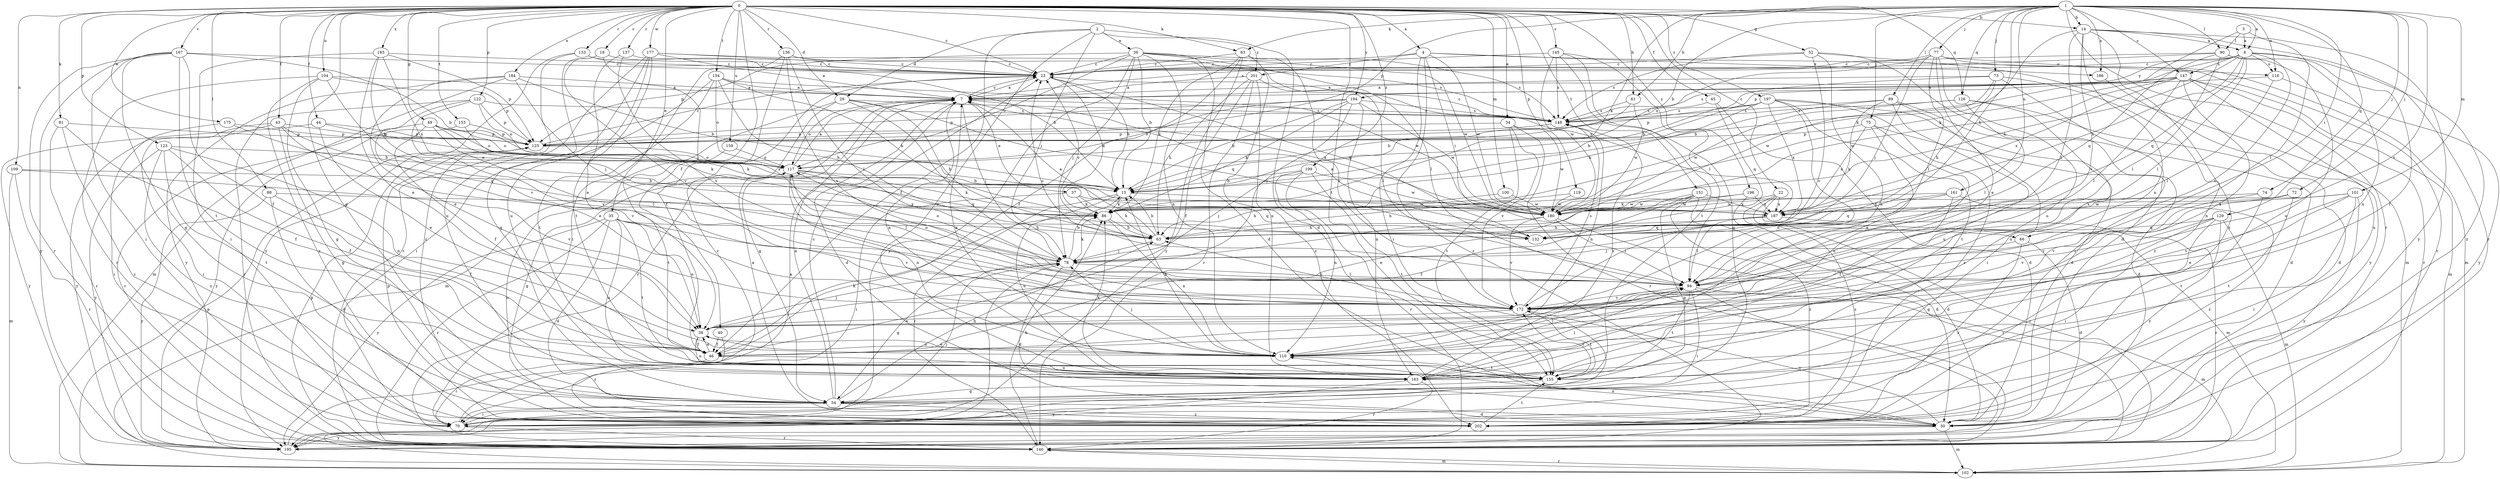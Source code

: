 strict digraph  {
0;
1;
2;
3;
4;
6;
7;
14;
15;
18;
22;
23;
29;
30;
34;
35;
36;
37;
38;
40;
43;
44;
45;
46;
49;
52;
54;
61;
63;
66;
70;
72;
73;
74;
75;
77;
78;
81;
83;
86;
88;
89;
90;
94;
100;
101;
102;
104;
109;
110;
116;
117;
119;
122;
123;
125;
126;
129;
132;
133;
136;
137;
140;
145;
147;
148;
151;
153;
154;
155;
159;
161;
163;
167;
172;
175;
177;
180;
183;
184;
186;
187;
194;
195;
196;
197;
199;
201;
202;
0 -> 4  [label=a];
0 -> 14  [label=b];
0 -> 18  [label=c];
0 -> 22  [label=c];
0 -> 23  [label=c];
0 -> 29  [label=d];
0 -> 34  [label=e];
0 -> 35  [label=e];
0 -> 40  [label=f];
0 -> 43  [label=f];
0 -> 44  [label=f];
0 -> 45  [label=f];
0 -> 49  [label=g];
0 -> 52  [label=g];
0 -> 54  [label=g];
0 -> 61  [label=h];
0 -> 81  [label=k];
0 -> 83  [label=k];
0 -> 88  [label=l];
0 -> 100  [label=m];
0 -> 104  [label=n];
0 -> 109  [label=n];
0 -> 119  [label=p];
0 -> 122  [label=p];
0 -> 123  [label=p];
0 -> 126  [label=q];
0 -> 133  [label=r];
0 -> 136  [label=r];
0 -> 137  [label=r];
0 -> 145  [label=s];
0 -> 151  [label=t];
0 -> 153  [label=t];
0 -> 154  [label=t];
0 -> 155  [label=t];
0 -> 159  [label=u];
0 -> 167  [label=v];
0 -> 175  [label=w];
0 -> 177  [label=w];
0 -> 183  [label=x];
0 -> 184  [label=x];
0 -> 194  [label=y];
0 -> 196  [label=z];
0 -> 197  [label=z];
0 -> 199  [label=z];
1 -> 6  [label=a];
1 -> 14  [label=b];
1 -> 15  [label=b];
1 -> 61  [label=h];
1 -> 63  [label=h];
1 -> 66  [label=i];
1 -> 72  [label=j];
1 -> 73  [label=j];
1 -> 74  [label=j];
1 -> 75  [label=j];
1 -> 77  [label=j];
1 -> 83  [label=k];
1 -> 86  [label=k];
1 -> 89  [label=l];
1 -> 90  [label=l];
1 -> 101  [label=m];
1 -> 116  [label=o];
1 -> 125  [label=p];
1 -> 126  [label=q];
1 -> 129  [label=q];
1 -> 140  [label=r];
1 -> 147  [label=s];
1 -> 161  [label=u];
1 -> 172  [label=v];
1 -> 186  [label=x];
2 -> 29  [label=d];
2 -> 30  [label=d];
2 -> 36  [label=e];
2 -> 46  [label=f];
2 -> 78  [label=j];
2 -> 163  [label=u];
2 -> 201  [label=z];
3 -> 6  [label=a];
3 -> 86  [label=k];
3 -> 90  [label=l];
3 -> 94  [label=l];
4 -> 23  [label=c];
4 -> 66  [label=i];
4 -> 70  [label=i];
4 -> 116  [label=o];
4 -> 140  [label=r];
4 -> 180  [label=w];
4 -> 186  [label=x];
4 -> 201  [label=z];
6 -> 23  [label=c];
6 -> 46  [label=f];
6 -> 86  [label=k];
6 -> 94  [label=l];
6 -> 116  [label=o];
6 -> 125  [label=p];
6 -> 132  [label=q];
6 -> 147  [label=s];
6 -> 172  [label=v];
6 -> 187  [label=x];
6 -> 194  [label=y];
6 -> 202  [label=z];
7 -> 23  [label=c];
7 -> 30  [label=d];
7 -> 37  [label=e];
7 -> 54  [label=g];
7 -> 78  [label=j];
7 -> 110  [label=n];
7 -> 117  [label=o];
7 -> 148  [label=s];
14 -> 6  [label=a];
14 -> 86  [label=k];
14 -> 94  [label=l];
14 -> 110  [label=n];
14 -> 140  [label=r];
14 -> 172  [label=v];
14 -> 195  [label=y];
14 -> 202  [label=z];
15 -> 86  [label=k];
15 -> 140  [label=r];
15 -> 163  [label=u];
15 -> 180  [label=w];
18 -> 23  [label=c];
18 -> 78  [label=j];
18 -> 163  [label=u];
18 -> 172  [label=v];
22 -> 102  [label=m];
22 -> 140  [label=r];
22 -> 180  [label=w];
22 -> 187  [label=x];
22 -> 202  [label=z];
23 -> 7  [label=a];
23 -> 15  [label=b];
23 -> 86  [label=k];
23 -> 132  [label=q];
29 -> 63  [label=h];
29 -> 78  [label=j];
29 -> 102  [label=m];
29 -> 132  [label=q];
29 -> 140  [label=r];
29 -> 148  [label=s];
30 -> 102  [label=m];
30 -> 110  [label=n];
30 -> 172  [label=v];
30 -> 195  [label=y];
34 -> 125  [label=p];
34 -> 140  [label=r];
34 -> 155  [label=t];
34 -> 172  [label=v];
34 -> 180  [label=w];
35 -> 30  [label=d];
35 -> 38  [label=e];
35 -> 63  [label=h];
35 -> 140  [label=r];
35 -> 155  [label=t];
35 -> 163  [label=u];
35 -> 172  [label=v];
35 -> 195  [label=y];
36 -> 15  [label=b];
36 -> 23  [label=c];
36 -> 30  [label=d];
36 -> 78  [label=j];
36 -> 94  [label=l];
36 -> 110  [label=n];
36 -> 117  [label=o];
36 -> 125  [label=p];
36 -> 148  [label=s];
36 -> 180  [label=w];
36 -> 195  [label=y];
37 -> 63  [label=h];
37 -> 70  [label=i];
37 -> 86  [label=k];
37 -> 132  [label=q];
38 -> 46  [label=f];
38 -> 78  [label=j];
38 -> 110  [label=n];
38 -> 163  [label=u];
40 -> 46  [label=f];
40 -> 202  [label=z];
43 -> 15  [label=b];
43 -> 54  [label=g];
43 -> 70  [label=i];
43 -> 125  [label=p];
43 -> 172  [label=v];
43 -> 195  [label=y];
44 -> 38  [label=e];
44 -> 117  [label=o];
44 -> 125  [label=p];
44 -> 195  [label=y];
45 -> 30  [label=d];
45 -> 132  [label=q];
45 -> 148  [label=s];
46 -> 38  [label=e];
46 -> 70  [label=i];
46 -> 86  [label=k];
46 -> 163  [label=u];
49 -> 46  [label=f];
49 -> 86  [label=k];
49 -> 94  [label=l];
49 -> 117  [label=o];
49 -> 125  [label=p];
49 -> 140  [label=r];
49 -> 187  [label=x];
52 -> 23  [label=c];
52 -> 30  [label=d];
52 -> 102  [label=m];
52 -> 110  [label=n];
52 -> 148  [label=s];
52 -> 172  [label=v];
54 -> 7  [label=a];
54 -> 23  [label=c];
54 -> 30  [label=d];
54 -> 63  [label=h];
54 -> 70  [label=i];
54 -> 202  [label=z];
61 -> 15  [label=b];
61 -> 148  [label=s];
61 -> 180  [label=w];
63 -> 7  [label=a];
63 -> 15  [label=b];
63 -> 23  [label=c];
63 -> 78  [label=j];
66 -> 30  [label=d];
66 -> 78  [label=j];
66 -> 202  [label=z];
70 -> 23  [label=c];
70 -> 78  [label=j];
70 -> 140  [label=r];
72 -> 155  [label=t];
72 -> 172  [label=v];
72 -> 187  [label=x];
73 -> 7  [label=a];
73 -> 15  [label=b];
73 -> 63  [label=h];
73 -> 70  [label=i];
73 -> 180  [label=w];
73 -> 202  [label=z];
74 -> 86  [label=k];
74 -> 155  [label=t];
74 -> 172  [label=v];
75 -> 30  [label=d];
75 -> 38  [label=e];
75 -> 125  [label=p];
75 -> 163  [label=u];
75 -> 187  [label=x];
77 -> 23  [label=c];
77 -> 38  [label=e];
77 -> 78  [label=j];
77 -> 94  [label=l];
77 -> 102  [label=m];
77 -> 117  [label=o];
77 -> 140  [label=r];
77 -> 163  [label=u];
78 -> 15  [label=b];
78 -> 30  [label=d];
78 -> 54  [label=g];
78 -> 86  [label=k];
78 -> 94  [label=l];
78 -> 117  [label=o];
81 -> 46  [label=f];
81 -> 125  [label=p];
81 -> 140  [label=r];
81 -> 202  [label=z];
83 -> 23  [label=c];
83 -> 46  [label=f];
83 -> 86  [label=k];
83 -> 163  [label=u];
83 -> 172  [label=v];
83 -> 195  [label=y];
86 -> 63  [label=h];
86 -> 110  [label=n];
88 -> 30  [label=d];
88 -> 46  [label=f];
88 -> 187  [label=x];
88 -> 195  [label=y];
89 -> 30  [label=d];
89 -> 63  [label=h];
89 -> 70  [label=i];
89 -> 86  [label=k];
89 -> 148  [label=s];
89 -> 163  [label=u];
90 -> 7  [label=a];
90 -> 23  [label=c];
90 -> 94  [label=l];
90 -> 110  [label=n];
90 -> 132  [label=q];
90 -> 163  [label=u];
94 -> 23  [label=c];
94 -> 70  [label=i];
94 -> 102  [label=m];
94 -> 117  [label=o];
94 -> 155  [label=t];
94 -> 172  [label=v];
94 -> 195  [label=y];
100 -> 63  [label=h];
100 -> 180  [label=w];
101 -> 38  [label=e];
101 -> 70  [label=i];
101 -> 172  [label=v];
101 -> 180  [label=w];
101 -> 187  [label=x];
101 -> 195  [label=y];
102 -> 78  [label=j];
102 -> 125  [label=p];
102 -> 140  [label=r];
104 -> 7  [label=a];
104 -> 54  [label=g];
104 -> 125  [label=p];
104 -> 140  [label=r];
104 -> 172  [label=v];
104 -> 202  [label=z];
109 -> 15  [label=b];
109 -> 102  [label=m];
109 -> 140  [label=r];
109 -> 172  [label=v];
110 -> 7  [label=a];
110 -> 15  [label=b];
110 -> 38  [label=e];
110 -> 78  [label=j];
110 -> 94  [label=l];
110 -> 155  [label=t];
116 -> 7  [label=a];
116 -> 94  [label=l];
116 -> 195  [label=y];
117 -> 7  [label=a];
117 -> 15  [label=b];
117 -> 54  [label=g];
117 -> 86  [label=k];
117 -> 94  [label=l];
117 -> 110  [label=n];
117 -> 132  [label=q];
119 -> 63  [label=h];
119 -> 180  [label=w];
122 -> 38  [label=e];
122 -> 117  [label=o];
122 -> 125  [label=p];
122 -> 140  [label=r];
122 -> 148  [label=s];
122 -> 172  [label=v];
123 -> 46  [label=f];
123 -> 110  [label=n];
123 -> 117  [label=o];
123 -> 155  [label=t];
123 -> 195  [label=y];
123 -> 202  [label=z];
125 -> 23  [label=c];
125 -> 117  [label=o];
126 -> 30  [label=d];
126 -> 94  [label=l];
126 -> 148  [label=s];
126 -> 163  [label=u];
126 -> 180  [label=w];
129 -> 54  [label=g];
129 -> 70  [label=i];
129 -> 102  [label=m];
129 -> 132  [label=q];
129 -> 172  [label=v];
129 -> 202  [label=z];
132 -> 7  [label=a];
133 -> 15  [label=b];
133 -> 23  [label=c];
133 -> 195  [label=y];
133 -> 202  [label=z];
136 -> 23  [label=c];
136 -> 46  [label=f];
136 -> 70  [label=i];
136 -> 94  [label=l];
136 -> 148  [label=s];
136 -> 172  [label=v];
137 -> 23  [label=c];
137 -> 38  [label=e];
137 -> 172  [label=v];
140 -> 86  [label=k];
140 -> 102  [label=m];
140 -> 125  [label=p];
145 -> 23  [label=c];
145 -> 54  [label=g];
145 -> 94  [label=l];
145 -> 148  [label=s];
145 -> 155  [label=t];
145 -> 180  [label=w];
147 -> 7  [label=a];
147 -> 15  [label=b];
147 -> 94  [label=l];
147 -> 102  [label=m];
147 -> 110  [label=n];
147 -> 140  [label=r];
147 -> 148  [label=s];
147 -> 163  [label=u];
147 -> 180  [label=w];
147 -> 187  [label=x];
148 -> 23  [label=c];
148 -> 110  [label=n];
148 -> 125  [label=p];
151 -> 30  [label=d];
151 -> 38  [label=e];
151 -> 46  [label=f];
151 -> 54  [label=g];
151 -> 180  [label=w];
151 -> 187  [label=x];
151 -> 202  [label=z];
153 -> 86  [label=k];
153 -> 125  [label=p];
153 -> 195  [label=y];
154 -> 7  [label=a];
154 -> 63  [label=h];
154 -> 70  [label=i];
154 -> 86  [label=k];
154 -> 117  [label=o];
154 -> 155  [label=t];
154 -> 180  [label=w];
155 -> 54  [label=g];
155 -> 172  [label=v];
159 -> 117  [label=o];
159 -> 155  [label=t];
161 -> 46  [label=f];
161 -> 132  [label=q];
161 -> 180  [label=w];
161 -> 187  [label=x];
161 -> 202  [label=z];
163 -> 86  [label=k];
163 -> 94  [label=l];
163 -> 140  [label=r];
163 -> 148  [label=s];
163 -> 195  [label=y];
167 -> 15  [label=b];
167 -> 23  [label=c];
167 -> 46  [label=f];
167 -> 54  [label=g];
167 -> 70  [label=i];
167 -> 140  [label=r];
167 -> 155  [label=t];
167 -> 195  [label=y];
172 -> 38  [label=e];
172 -> 63  [label=h];
172 -> 148  [label=s];
172 -> 155  [label=t];
175 -> 70  [label=i];
175 -> 125  [label=p];
175 -> 132  [label=q];
177 -> 7  [label=a];
177 -> 23  [label=c];
177 -> 54  [label=g];
177 -> 140  [label=r];
177 -> 155  [label=t];
177 -> 163  [label=u];
177 -> 187  [label=x];
180 -> 7  [label=a];
180 -> 63  [label=h];
180 -> 94  [label=l];
180 -> 140  [label=r];
180 -> 172  [label=v];
183 -> 23  [label=c];
183 -> 38  [label=e];
183 -> 70  [label=i];
183 -> 86  [label=k];
183 -> 125  [label=p];
183 -> 187  [label=x];
184 -> 7  [label=a];
184 -> 15  [label=b];
184 -> 38  [label=e];
184 -> 78  [label=j];
184 -> 102  [label=m];
184 -> 195  [label=y];
186 -> 195  [label=y];
187 -> 63  [label=h];
187 -> 94  [label=l];
187 -> 132  [label=q];
187 -> 140  [label=r];
194 -> 15  [label=b];
194 -> 78  [label=j];
194 -> 86  [label=k];
194 -> 117  [label=o];
194 -> 125  [label=p];
194 -> 148  [label=s];
194 -> 163  [label=u];
194 -> 180  [label=w];
195 -> 7  [label=a];
196 -> 30  [label=d];
196 -> 78  [label=j];
196 -> 180  [label=w];
196 -> 187  [label=x];
197 -> 15  [label=b];
197 -> 30  [label=d];
197 -> 110  [label=n];
197 -> 125  [label=p];
197 -> 148  [label=s];
197 -> 155  [label=t];
197 -> 187  [label=x];
197 -> 202  [label=z];
199 -> 15  [label=b];
199 -> 78  [label=j];
199 -> 110  [label=n];
199 -> 140  [label=r];
199 -> 155  [label=t];
199 -> 180  [label=w];
201 -> 7  [label=a];
201 -> 46  [label=f];
201 -> 63  [label=h];
201 -> 94  [label=l];
201 -> 140  [label=r];
201 -> 202  [label=z];
202 -> 7  [label=a];
202 -> 117  [label=o];
202 -> 125  [label=p];
202 -> 155  [label=t];
}
